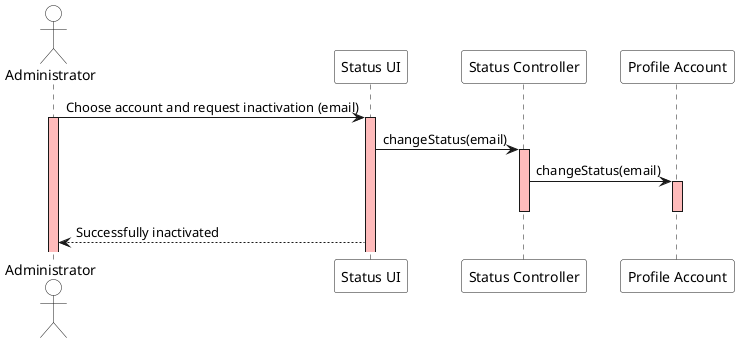 @startuml

actor Administrator  as Administrator #white
participant "Status UI" as UI #white
participant "Status Controller" as Controller #white
participant "Profile Account" as Account #white

'Administrator ->  Controller : 1.Choose account and request inactivation
Administrator ->  UI : Choose account and request inactivation (email)
activate UI #FFBBBB
'activate Controller #FFBBBB
activate Administrator #FFBBBB
UI -> Controller: changeStatus(email)
activate Controller #FFBBBB
Controller -> Account: changeStatus(email)
activate Account #FFBBBB
deactivate Account
deactivate Controller

UI --> Administrator: Successfully inactivated
@enduml